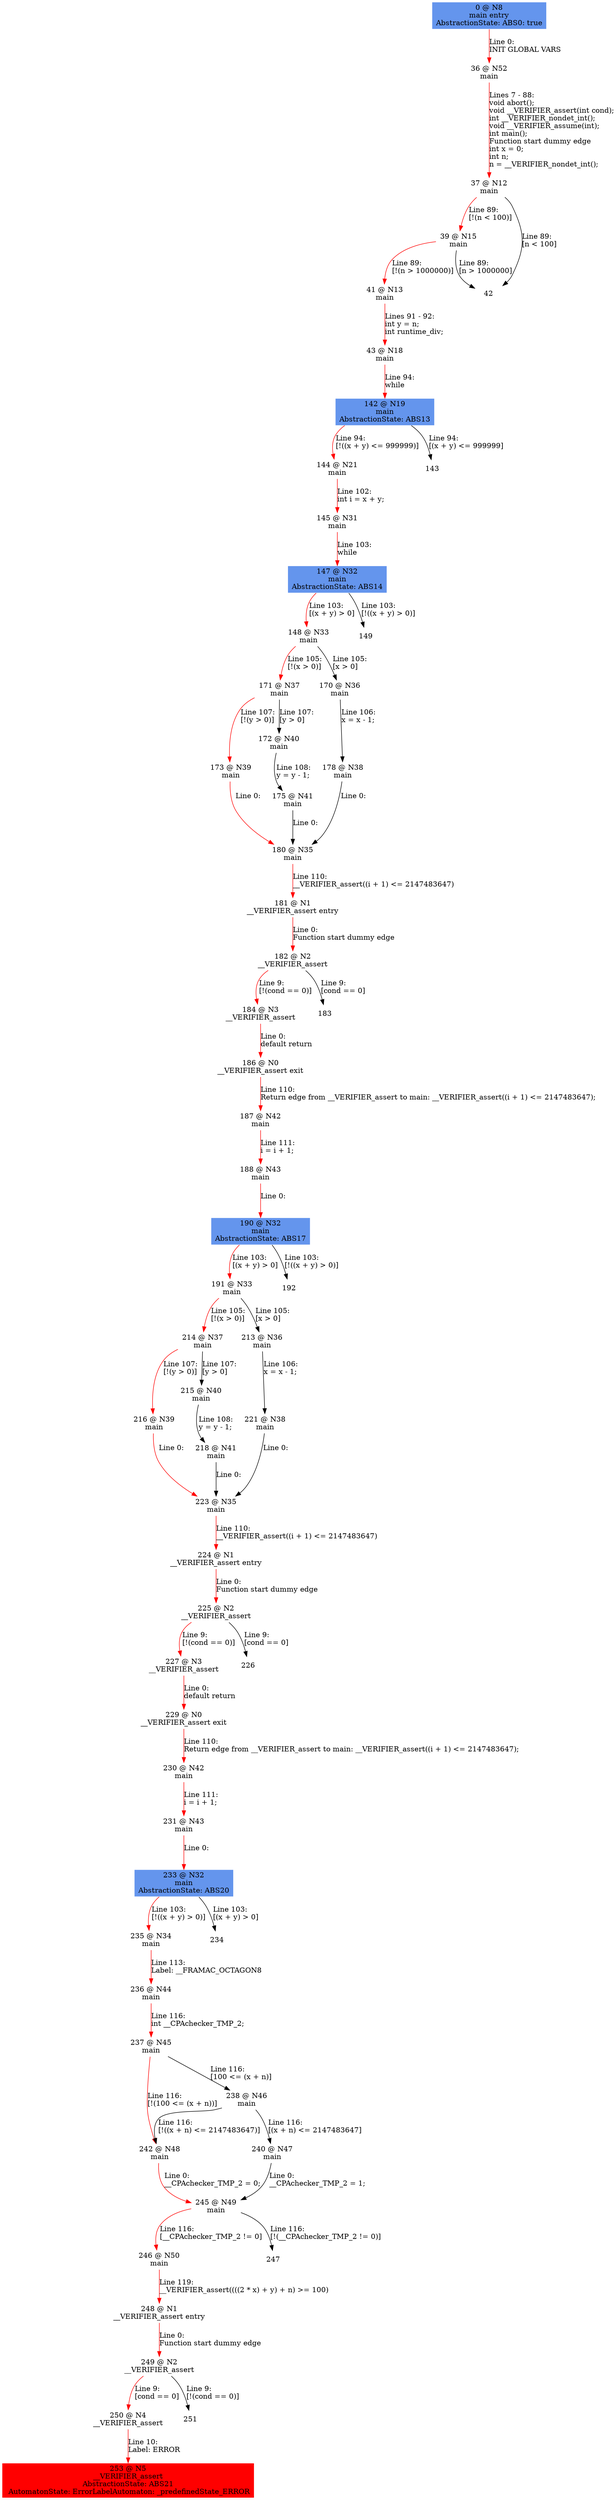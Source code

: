 digraph ARG {
node [style="filled" shape="box" color="white"]
0 [fillcolor="cornflowerblue" label="0 @ N8\nmain entry\nAbstractionState: ABS0: true\n" id="0"]
36 [label="36 @ N52\nmain\n" id="36"]
37 [label="37 @ N12\nmain\n" id="37"]
39 [label="39 @ N15\nmain\n" id="39"]
41 [label="41 @ N13\nmain\n" id="41"]
43 [label="43 @ N18\nmain\n" id="43"]
142 [fillcolor="cornflowerblue" label="142 @ N19\nmain\nAbstractionState: ABS13\n" id="142"]
144 [label="144 @ N21\nmain\n" id="144"]
145 [label="145 @ N31\nmain\n" id="145"]
147 [fillcolor="cornflowerblue" label="147 @ N32\nmain\nAbstractionState: ABS14\n" id="147"]
148 [label="148 @ N33\nmain\n" id="148"]
171 [label="171 @ N37\nmain\n" id="171"]
173 [label="173 @ N39\nmain\n" id="173"]
180 [label="180 @ N35\nmain\n" id="180"]
181 [label="181 @ N1\n__VERIFIER_assert entry\n" id="181"]
182 [label="182 @ N2\n__VERIFIER_assert\n" id="182"]
184 [label="184 @ N3\n__VERIFIER_assert\n" id="184"]
186 [label="186 @ N0\n__VERIFIER_assert exit\n" id="186"]
187 [label="187 @ N42\nmain\n" id="187"]
188 [label="188 @ N43\nmain\n" id="188"]
190 [fillcolor="cornflowerblue" label="190 @ N32\nmain\nAbstractionState: ABS17\n" id="190"]
191 [label="191 @ N33\nmain\n" id="191"]
214 [label="214 @ N37\nmain\n" id="214"]
216 [label="216 @ N39\nmain\n" id="216"]
223 [label="223 @ N35\nmain\n" id="223"]
224 [label="224 @ N1\n__VERIFIER_assert entry\n" id="224"]
225 [label="225 @ N2\n__VERIFIER_assert\n" id="225"]
227 [label="227 @ N3\n__VERIFIER_assert\n" id="227"]
229 [label="229 @ N0\n__VERIFIER_assert exit\n" id="229"]
230 [label="230 @ N42\nmain\n" id="230"]
231 [label="231 @ N43\nmain\n" id="231"]
233 [fillcolor="cornflowerblue" label="233 @ N32\nmain\nAbstractionState: ABS20\n" id="233"]
235 [label="235 @ N34\nmain\n" id="235"]
236 [label="236 @ N44\nmain\n" id="236"]
237 [label="237 @ N45\nmain\n" id="237"]
242 [label="242 @ N48\nmain\n" id="242"]
245 [label="245 @ N49\nmain\n" id="245"]
246 [label="246 @ N50\nmain\n" id="246"]
248 [label="248 @ N1\n__VERIFIER_assert entry\n" id="248"]
249 [label="249 @ N2\n__VERIFIER_assert\n" id="249"]
250 [label="250 @ N4\n__VERIFIER_assert\n" id="250"]
253 [fillcolor="red" label="253 @ N5\n__VERIFIER_assert\nAbstractionState: ABS21\n AutomatonState: ErrorLabelAutomaton: _predefinedState_ERROR\n" id="253"]
238 [label="238 @ N46\nmain\n" id="238"]
240 [label="240 @ N47\nmain\n" id="240"]
215 [label="215 @ N40\nmain\n" id="215"]
218 [label="218 @ N41\nmain\n" id="218"]
213 [label="213 @ N36\nmain\n" id="213"]
221 [label="221 @ N38\nmain\n" id="221"]
172 [label="172 @ N40\nmain\n" id="172"]
175 [label="175 @ N41\nmain\n" id="175"]
170 [label="170 @ N36\nmain\n" id="170"]
178 [label="178 @ N38\nmain\n" id="178"]
0 -> 36 [color="red" label="Line 0: \lINIT GLOBAL VARS\l" id="0 -> 36"]
36 -> 37 [color="red" label="Lines 7 - 88: \lvoid abort();\lvoid __VERIFIER_assert(int cond);\lint __VERIFIER_nondet_int();\lvoid __VERIFIER_assume(int);\lint main();\lFunction start dummy edge\lint x = 0;\lint n;\ln = __VERIFIER_nondet_int();\l" id="36 -> 37"]
37 -> 39 [color="red" label="Line 89: \l[!(n < 100)]\l" id="37 -> 39"]
37 -> 42 [label="Line 89: \l[n < 100]\l" id="37 -> 42"]
39 -> 41 [color="red" label="Line 89: \l[!(n > 1000000)]\l" id="39 -> 41"]
39 -> 42 [label="Line 89: \l[n > 1000000]\l" id="39 -> 42"]
41 -> 43 [color="red" label="Lines 91 - 92: \lint y = n;\lint runtime_div;\l" id="41 -> 43"]
43 -> 142 [color="red" label="Line 94: \lwhile\l" id="43 -> 142"]
142 -> 143 [label="Line 94: \l[(x + y) <= 999999]\l" id="142 -> 143"]
142 -> 144 [color="red" label="Line 94: \l[!((x + y) <= 999999)]\l" id="142 -> 144"]
144 -> 145 [color="red" label="Line 102: \lint i = x + y;\l" id="144 -> 145"]
145 -> 147 [color="red" label="Line 103: \lwhile\l" id="145 -> 147"]
147 -> 148 [color="red" label="Line 103: \l[(x + y) > 0]\l" id="147 -> 148"]
147 -> 149 [label="Line 103: \l[!((x + y) > 0)]\l" id="147 -> 149"]
148 -> 170 [label="Line 105: \l[x > 0]\l" id="148 -> 170"]
148 -> 171 [color="red" label="Line 105: \l[!(x > 0)]\l" id="148 -> 171"]
171 -> 172 [label="Line 107: \l[y > 0]\l" id="171 -> 172"]
171 -> 173 [color="red" label="Line 107: \l[!(y > 0)]\l" id="171 -> 173"]
173 -> 180 [color="red" label="Line 0: \l\l" id="173 -> 180"]
180 -> 181 [color="red" label="Line 110: \l__VERIFIER_assert((i + 1) <= 2147483647)\l" id="180 -> 181"]
181 -> 182 [color="red" label="Line 0: \lFunction start dummy edge\l" id="181 -> 182"]
182 -> 183 [label="Line 9: \l[cond == 0]\l" id="182 -> 183"]
182 -> 184 [color="red" label="Line 9: \l[!(cond == 0)]\l" id="182 -> 184"]
184 -> 186 [color="red" label="Line 0: \ldefault return\l" id="184 -> 186"]
186 -> 187 [color="red" label="Line 110: \lReturn edge from __VERIFIER_assert to main: __VERIFIER_assert((i + 1) <= 2147483647);\l" id="186 -> 187"]
187 -> 188 [color="red" label="Line 111: \li = i + 1;\l" id="187 -> 188"]
188 -> 190 [color="red" label="Line 0: \l\l" id="188 -> 190"]
190 -> 191 [color="red" label="Line 103: \l[(x + y) > 0]\l" id="190 -> 191"]
190 -> 192 [label="Line 103: \l[!((x + y) > 0)]\l" id="190 -> 192"]
191 -> 213 [label="Line 105: \l[x > 0]\l" id="191 -> 213"]
191 -> 214 [color="red" label="Line 105: \l[!(x > 0)]\l" id="191 -> 214"]
214 -> 215 [label="Line 107: \l[y > 0]\l" id="214 -> 215"]
214 -> 216 [color="red" label="Line 107: \l[!(y > 0)]\l" id="214 -> 216"]
216 -> 223 [color="red" label="Line 0: \l\l" id="216 -> 223"]
223 -> 224 [color="red" label="Line 110: \l__VERIFIER_assert((i + 1) <= 2147483647)\l" id="223 -> 224"]
224 -> 225 [color="red" label="Line 0: \lFunction start dummy edge\l" id="224 -> 225"]
225 -> 226 [label="Line 9: \l[cond == 0]\l" id="225 -> 226"]
225 -> 227 [color="red" label="Line 9: \l[!(cond == 0)]\l" id="225 -> 227"]
227 -> 229 [color="red" label="Line 0: \ldefault return\l" id="227 -> 229"]
229 -> 230 [color="red" label="Line 110: \lReturn edge from __VERIFIER_assert to main: __VERIFIER_assert((i + 1) <= 2147483647);\l" id="229 -> 230"]
230 -> 231 [color="red" label="Line 111: \li = i + 1;\l" id="230 -> 231"]
231 -> 233 [color="red" label="Line 0: \l\l" id="231 -> 233"]
233 -> 234 [label="Line 103: \l[(x + y) > 0]\l" id="233 -> 234"]
233 -> 235 [color="red" label="Line 103: \l[!((x + y) > 0)]\l" id="233 -> 235"]
235 -> 236 [color="red" label="Line 113: \lLabel: __FRAMAC_OCTAGON8\l" id="235 -> 236"]
236 -> 237 [color="red" label="Line 116: \lint __CPAchecker_TMP_2;\l" id="236 -> 237"]
237 -> 238 [label="Line 116: \l[100 <= (x + n)]\l" id="237 -> 238"]
237 -> 242 [color="red" label="Line 116: \l[!(100 <= (x + n))]\l" id="237 -> 242"]
242 -> 245 [color="red" label="Line 0: \l__CPAchecker_TMP_2 = 0;\l" id="242 -> 245"]
245 -> 246 [color="red" label="Line 116: \l[__CPAchecker_TMP_2 != 0]\l" id="245 -> 246"]
245 -> 247 [label="Line 116: \l[!(__CPAchecker_TMP_2 != 0)]\l" id="245 -> 247"]
246 -> 248 [color="red" label="Line 119: \l__VERIFIER_assert((((2 * x) + y) + n) >= 100)\l" id="246 -> 248"]
248 -> 249 [color="red" label="Line 0: \lFunction start dummy edge\l" id="248 -> 249"]
249 -> 250 [color="red" label="Line 9: \l[cond == 0]\l" id="249 -> 250"]
249 -> 251 [label="Line 9: \l[!(cond == 0)]\l" id="249 -> 251"]
250 -> 253 [color="red" label="Line 10: \lLabel: ERROR\l" id="250 -> 253"]
238 -> 240 [label="Line 116: \l[(x + n) <= 2147483647]\l" id="238 -> 240"]
238 -> 242 [label="Line 116: \l[!((x + n) <= 2147483647)]\l" id="238 -> 242"]
240 -> 245 [label="Line 0: \l__CPAchecker_TMP_2 = 1;\l" id="240 -> 245"]
215 -> 218 [label="Line 108: \ly = y - 1;\l" id="215 -> 218"]
218 -> 223 [label="Line 0: \l\l" id="218 -> 223"]
213 -> 221 [label="Line 106: \lx = x - 1;\l" id="213 -> 221"]
221 -> 223 [label="Line 0: \l\l" id="221 -> 223"]
172 -> 175 [label="Line 108: \ly = y - 1;\l" id="172 -> 175"]
175 -> 180 [label="Line 0: \l\l" id="175 -> 180"]
170 -> 178 [label="Line 106: \lx = x - 1;\l" id="170 -> 178"]
178 -> 180 [label="Line 0: \l\l" id="178 -> 180"]
}
